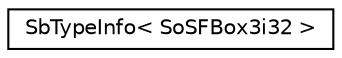 digraph "Graphical Class Hierarchy"
{
 // LATEX_PDF_SIZE
  edge [fontname="Helvetica",fontsize="10",labelfontname="Helvetica",labelfontsize="10"];
  node [fontname="Helvetica",fontsize="10",shape=record];
  rankdir="LR";
  Node0 [label="SbTypeInfo\< SoSFBox3i32 \>",height=0.2,width=0.4,color="black", fillcolor="white", style="filled",URL="$structSbTypeInfo_3_01SoSFBox3i32_01_4.html",tooltip=" "];
}
